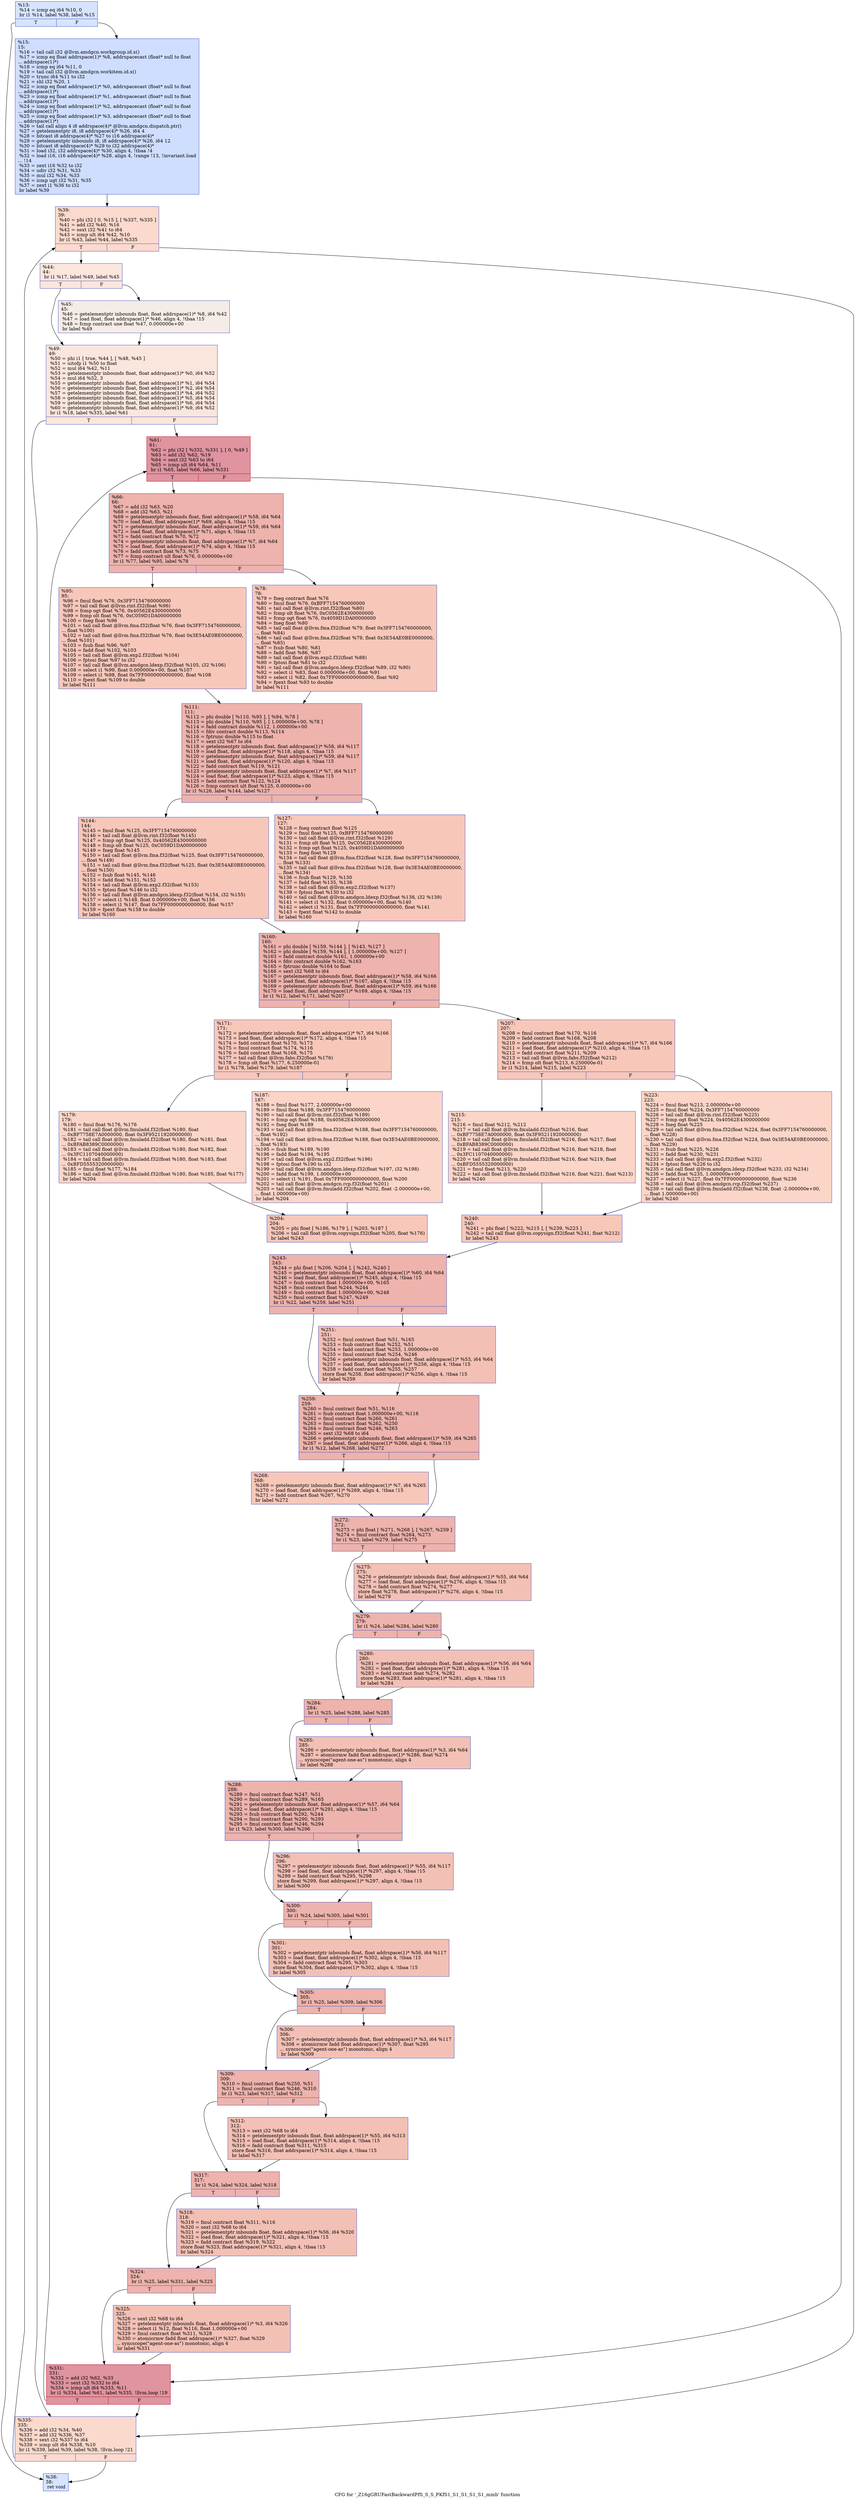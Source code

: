 digraph "CFG for '_Z16gGRUFastBackwardPfS_S_S_PKfS1_S1_S1_S1_S1_mmb' function" {
	label="CFG for '_Z16gGRUFastBackwardPfS_S_S_PKfS1_S1_S1_S1_S1_mmb' function";

	Node0x5a3a9f0 [shape=record,color="#3d50c3ff", style=filled, fillcolor="#a5c3fe70",label="{%13:\l  %14 = icmp eq i64 %10, 0\l  br i1 %14, label %38, label %15\l|{<s0>T|<s1>F}}"];
	Node0x5a3a9f0:s0 -> Node0x5a3a7c0;
	Node0x5a3a9f0:s1 -> Node0x5a3a810;
	Node0x5a3a810 [shape=record,color="#3d50c3ff", style=filled, fillcolor="#93b5fe70",label="{%15:\l15:                                               \l  %16 = tail call i32 @llvm.amdgcn.workgroup.id.x()\l  %17 = icmp eq float addrspace(1)* %8, addrspacecast (float* null to float\l... addrspace(1)*)\l  %18 = icmp eq i64 %11, 0\l  %19 = tail call i32 @llvm.amdgcn.workitem.id.x()\l  %20 = trunc i64 %11 to i32\l  %21 = shl i32 %20, 1\l  %22 = icmp eq float addrspace(1)* %0, addrspacecast (float* null to float\l... addrspace(1)*)\l  %23 = icmp eq float addrspace(1)* %1, addrspacecast (float* null to float\l... addrspace(1)*)\l  %24 = icmp eq float addrspace(1)* %2, addrspacecast (float* null to float\l... addrspace(1)*)\l  %25 = icmp eq float addrspace(1)* %3, addrspacecast (float* null to float\l... addrspace(1)*)\l  %26 = tail call align 4 i8 addrspace(4)* @llvm.amdgcn.dispatch.ptr()\l  %27 = getelementptr i8, i8 addrspace(4)* %26, i64 4\l  %28 = bitcast i8 addrspace(4)* %27 to i16 addrspace(4)*\l  %29 = getelementptr inbounds i8, i8 addrspace(4)* %26, i64 12\l  %30 = bitcast i8 addrspace(4)* %29 to i32 addrspace(4)*\l  %31 = load i32, i32 addrspace(4)* %30, align 4, !tbaa !4\l  %32 = load i16, i16 addrspace(4)* %28, align 4, !range !13, !invariant.load\l... !14\l  %33 = zext i16 %32 to i32\l  %34 = udiv i32 %31, %33\l  %35 = mul i32 %34, %33\l  %36 = icmp ugt i32 %31, %35\l  %37 = zext i1 %36 to i32\l  br label %39\l}"];
	Node0x5a3a810 -> Node0x5a3e5d0;
	Node0x5a3a7c0 [shape=record,color="#3d50c3ff", style=filled, fillcolor="#a5c3fe70",label="{%38:\l38:                                               \l  ret void\l}"];
	Node0x5a3e5d0 [shape=record,color="#3d50c3ff", style=filled, fillcolor="#f7ac8e70",label="{%39:\l39:                                               \l  %40 = phi i32 [ 0, %15 ], [ %337, %335 ]\l  %41 = add i32 %40, %16\l  %42 = sext i32 %41 to i64\l  %43 = icmp ult i64 %42, %10\l  br i1 %43, label %44, label %335\l|{<s0>T|<s1>F}}"];
	Node0x5a3e5d0:s0 -> Node0x5a3e9b0;
	Node0x5a3e5d0:s1 -> Node0x5a3e720;
	Node0x5a3e9b0 [shape=record,color="#3d50c3ff", style=filled, fillcolor="#f3c7b170",label="{%44:\l44:                                               \l  br i1 %17, label %49, label %45\l|{<s0>T|<s1>F}}"];
	Node0x5a3e9b0:s0 -> Node0x5a3eaf0;
	Node0x5a3e9b0:s1 -> Node0x5a3eb40;
	Node0x5a3eb40 [shape=record,color="#3d50c3ff", style=filled, fillcolor="#ead5c970",label="{%45:\l45:                                               \l  %46 = getelementptr inbounds float, float addrspace(1)* %8, i64 %42\l  %47 = load float, float addrspace(1)* %46, align 4, !tbaa !15\l  %48 = fcmp contract une float %47, 0.000000e+00\l  br label %49\l}"];
	Node0x5a3eb40 -> Node0x5a3eaf0;
	Node0x5a3eaf0 [shape=record,color="#3d50c3ff", style=filled, fillcolor="#f3c7b170",label="{%49:\l49:                                               \l  %50 = phi i1 [ true, %44 ], [ %48, %45 ]\l  %51 = uitofp i1 %50 to float\l  %52 = mul i64 %42, %11\l  %53 = getelementptr inbounds float, float addrspace(1)* %0, i64 %52\l  %54 = mul i64 %52, 3\l  %55 = getelementptr inbounds float, float addrspace(1)* %1, i64 %54\l  %56 = getelementptr inbounds float, float addrspace(1)* %2, i64 %54\l  %57 = getelementptr inbounds float, float addrspace(1)* %4, i64 %52\l  %58 = getelementptr inbounds float, float addrspace(1)* %5, i64 %54\l  %59 = getelementptr inbounds float, float addrspace(1)* %6, i64 %54\l  %60 = getelementptr inbounds float, float addrspace(1)* %9, i64 %52\l  br i1 %18, label %335, label %61\l|{<s0>T|<s1>F}}"];
	Node0x5a3eaf0:s0 -> Node0x5a3e720;
	Node0x5a3eaf0:s1 -> Node0x5a400e0;
	Node0x5a400e0 [shape=record,color="#b70d28ff", style=filled, fillcolor="#b70d2870",label="{%61:\l61:                                               \l  %62 = phi i32 [ %332, %331 ], [ 0, %49 ]\l  %63 = add i32 %62, %19\l  %64 = sext i32 %63 to i64\l  %65 = icmp ult i64 %64, %11\l  br i1 %65, label %66, label %331\l|{<s0>T|<s1>F}}"];
	Node0x5a400e0:s0 -> Node0x5a3e2c0;
	Node0x5a400e0:s1 -> Node0x5a40210;
	Node0x5a3e2c0 [shape=record,color="#3d50c3ff", style=filled, fillcolor="#d6524470",label="{%66:\l66:                                               \l  %67 = add i32 %63, %20\l  %68 = add i32 %63, %21\l  %69 = getelementptr inbounds float, float addrspace(1)* %58, i64 %64\l  %70 = load float, float addrspace(1)* %69, align 4, !tbaa !15\l  %71 = getelementptr inbounds float, float addrspace(1)* %59, i64 %64\l  %72 = load float, float addrspace(1)* %71, align 4, !tbaa !15\l  %73 = fadd contract float %70, %72\l  %74 = getelementptr inbounds float, float addrspace(1)* %7, i64 %64\l  %75 = load float, float addrspace(1)* %74, align 4, !tbaa !15\l  %76 = fadd contract float %73, %75\l  %77 = fcmp contract ult float %76, 0.000000e+00\l  br i1 %77, label %95, label %78\l|{<s0>T|<s1>F}}"];
	Node0x5a3e2c0:s0 -> Node0x5a41470;
	Node0x5a3e2c0:s1 -> Node0x5a414c0;
	Node0x5a414c0 [shape=record,color="#3d50c3ff", style=filled, fillcolor="#ec7f6370",label="{%78:\l78:                                               \l  %79 = fneg contract float %76\l  %80 = fmul float %76, 0xBFF7154760000000\l  %81 = tail call float @llvm.rint.f32(float %80)\l  %82 = fcmp olt float %76, 0xC0562E4300000000\l  %83 = fcmp ogt float %76, 0x4059D1DA00000000\l  %84 = fneg float %80\l  %85 = tail call float @llvm.fma.f32(float %79, float 0x3FF7154760000000,\l... float %84)\l  %86 = tail call float @llvm.fma.f32(float %79, float 0x3E54AE0BE0000000,\l... float %85)\l  %87 = fsub float %80, %81\l  %88 = fadd float %86, %87\l  %89 = tail call float @llvm.exp2.f32(float %88)\l  %90 = fptosi float %81 to i32\l  %91 = tail call float @llvm.amdgcn.ldexp.f32(float %89, i32 %90)\l  %92 = select i1 %83, float 0.000000e+00, float %91\l  %93 = select i1 %82, float 0x7FF0000000000000, float %92\l  %94 = fpext float %93 to double\l  br label %111\l}"];
	Node0x5a414c0 -> Node0x5a42730;
	Node0x5a41470 [shape=record,color="#3d50c3ff", style=filled, fillcolor="#ec7f6370",label="{%95:\l95:                                               \l  %96 = fmul float %76, 0x3FF7154760000000\l  %97 = tail call float @llvm.rint.f32(float %96)\l  %98 = fcmp ogt float %76, 0x40562E4300000000\l  %99 = fcmp olt float %76, 0xC059D1DA00000000\l  %100 = fneg float %96\l  %101 = tail call float @llvm.fma.f32(float %76, float 0x3FF7154760000000,\l... float %100)\l  %102 = tail call float @llvm.fma.f32(float %76, float 0x3E54AE0BE0000000,\l... float %101)\l  %103 = fsub float %96, %97\l  %104 = fadd float %102, %103\l  %105 = tail call float @llvm.exp2.f32(float %104)\l  %106 = fptosi float %97 to i32\l  %107 = tail call float @llvm.amdgcn.ldexp.f32(float %105, i32 %106)\l  %108 = select i1 %99, float 0.000000e+00, float %107\l  %109 = select i1 %98, float 0x7FF0000000000000, float %108\l  %110 = fpext float %109 to double\l  br label %111\l}"];
	Node0x5a41470 -> Node0x5a42730;
	Node0x5a42730 [shape=record,color="#3d50c3ff", style=filled, fillcolor="#d6524470",label="{%111:\l111:                                              \l  %112 = phi double [ %110, %95 ], [ %94, %78 ]\l  %113 = phi double [ %110, %95 ], [ 1.000000e+00, %78 ]\l  %114 = fadd contract double %112, 1.000000e+00\l  %115 = fdiv contract double %113, %114\l  %116 = fptrunc double %115 to float\l  %117 = sext i32 %67 to i64\l  %118 = getelementptr inbounds float, float addrspace(1)* %58, i64 %117\l  %119 = load float, float addrspace(1)* %118, align 4, !tbaa !15\l  %120 = getelementptr inbounds float, float addrspace(1)* %59, i64 %117\l  %121 = load float, float addrspace(1)* %120, align 4, !tbaa !15\l  %122 = fadd contract float %119, %121\l  %123 = getelementptr inbounds float, float addrspace(1)* %7, i64 %117\l  %124 = load float, float addrspace(1)* %123, align 4, !tbaa !15\l  %125 = fadd contract float %122, %124\l  %126 = fcmp contract ult float %125, 0.000000e+00\l  br i1 %126, label %144, label %127\l|{<s0>T|<s1>F}}"];
	Node0x5a42730:s0 -> Node0x5a43cd0;
	Node0x5a42730:s1 -> Node0x5a43d20;
	Node0x5a43d20 [shape=record,color="#3d50c3ff", style=filled, fillcolor="#ec7f6370",label="{%127:\l127:                                              \l  %128 = fneg contract float %125\l  %129 = fmul float %125, 0xBFF7154760000000\l  %130 = tail call float @llvm.rint.f32(float %129)\l  %131 = fcmp olt float %125, 0xC0562E4300000000\l  %132 = fcmp ogt float %125, 0x4059D1DA00000000\l  %133 = fneg float %129\l  %134 = tail call float @llvm.fma.f32(float %128, float 0x3FF7154760000000,\l... float %133)\l  %135 = tail call float @llvm.fma.f32(float %128, float 0x3E54AE0BE0000000,\l... float %134)\l  %136 = fsub float %129, %130\l  %137 = fadd float %135, %136\l  %138 = tail call float @llvm.exp2.f32(float %137)\l  %139 = fptosi float %130 to i32\l  %140 = tail call float @llvm.amdgcn.ldexp.f32(float %138, i32 %139)\l  %141 = select i1 %132, float 0.000000e+00, float %140\l  %142 = select i1 %131, float 0x7FF0000000000000, float %141\l  %143 = fpext float %142 to double\l  br label %160\l}"];
	Node0x5a43d20 -> Node0x5a44db0;
	Node0x5a43cd0 [shape=record,color="#3d50c3ff", style=filled, fillcolor="#ec7f6370",label="{%144:\l144:                                              \l  %145 = fmul float %125, 0x3FF7154760000000\l  %146 = tail call float @llvm.rint.f32(float %145)\l  %147 = fcmp ogt float %125, 0x40562E4300000000\l  %148 = fcmp olt float %125, 0xC059D1DA00000000\l  %149 = fneg float %145\l  %150 = tail call float @llvm.fma.f32(float %125, float 0x3FF7154760000000,\l... float %149)\l  %151 = tail call float @llvm.fma.f32(float %125, float 0x3E54AE0BE0000000,\l... float %150)\l  %152 = fsub float %145, %146\l  %153 = fadd float %151, %152\l  %154 = tail call float @llvm.exp2.f32(float %153)\l  %155 = fptosi float %146 to i32\l  %156 = tail call float @llvm.amdgcn.ldexp.f32(float %154, i32 %155)\l  %157 = select i1 %148, float 0.000000e+00, float %156\l  %158 = select i1 %147, float 0x7FF0000000000000, float %157\l  %159 = fpext float %158 to double\l  br label %160\l}"];
	Node0x5a43cd0 -> Node0x5a44db0;
	Node0x5a44db0 [shape=record,color="#3d50c3ff", style=filled, fillcolor="#d6524470",label="{%160:\l160:                                              \l  %161 = phi double [ %159, %144 ], [ %143, %127 ]\l  %162 = phi double [ %159, %144 ], [ 1.000000e+00, %127 ]\l  %163 = fadd contract double %161, 1.000000e+00\l  %164 = fdiv contract double %162, %163\l  %165 = fptrunc double %164 to float\l  %166 = sext i32 %68 to i64\l  %167 = getelementptr inbounds float, float addrspace(1)* %58, i64 %166\l  %168 = load float, float addrspace(1)* %167, align 4, !tbaa !15\l  %169 = getelementptr inbounds float, float addrspace(1)* %59, i64 %166\l  %170 = load float, float addrspace(1)* %169, align 4, !tbaa !15\l  br i1 %12, label %171, label %207\l|{<s0>T|<s1>F}}"];
	Node0x5a44db0:s0 -> Node0x5a45f30;
	Node0x5a44db0:s1 -> Node0x5a45f80;
	Node0x5a45f30 [shape=record,color="#3d50c3ff", style=filled, fillcolor="#ec7f6370",label="{%171:\l171:                                              \l  %172 = getelementptr inbounds float, float addrspace(1)* %7, i64 %166\l  %173 = load float, float addrspace(1)* %172, align 4, !tbaa !15\l  %174 = fadd contract float %170, %173\l  %175 = fmul contract float %174, %116\l  %176 = fadd contract float %168, %175\l  %177 = tail call float @llvm.fabs.f32(float %176)\l  %178 = fcmp olt float %177, 6.250000e-01\l  br i1 %178, label %179, label %187\l|{<s0>T|<s1>F}}"];
	Node0x5a45f30:s0 -> Node0x5a46590;
	Node0x5a45f30:s1 -> Node0x5a46620;
	Node0x5a46590 [shape=record,color="#3d50c3ff", style=filled, fillcolor="#f5a08170",label="{%179:\l179:                                              \l  %180 = fmul float %176, %176\l  %181 = tail call float @llvm.fmuladd.f32(float %180, float\l... 0xBF7758E7A0000000, float 0x3F95211920000000)\l  %182 = tail call float @llvm.fmuladd.f32(float %180, float %181, float\l... 0xBFAB8389C0000000)\l  %183 = tail call float @llvm.fmuladd.f32(float %180, float %182, float\l... 0x3FC1107040000000)\l  %184 = tail call float @llvm.fmuladd.f32(float %180, float %183, float\l... 0xBFD5555320000000)\l  %185 = fmul float %177, %184\l  %186 = tail call float @llvm.fmuladd.f32(float %180, float %185, float %177)\l  br label %204\l}"];
	Node0x5a46590 -> Node0x5a47130;
	Node0x5a46620 [shape=record,color="#3d50c3ff", style=filled, fillcolor="#f5a08170",label="{%187:\l187:                                              \l  %188 = fmul float %177, 2.000000e+00\l  %189 = fmul float %188, 0x3FF7154760000000\l  %190 = tail call float @llvm.rint.f32(float %189)\l  %191 = fcmp ogt float %188, 0x40562E4300000000\l  %192 = fneg float %189\l  %193 = tail call float @llvm.fma.f32(float %188, float 0x3FF7154760000000,\l... float %192)\l  %194 = tail call float @llvm.fma.f32(float %188, float 0x3E54AE0BE0000000,\l... float %193)\l  %195 = fsub float %189, %190\l  %196 = fadd float %194, %195\l  %197 = tail call float @llvm.exp2.f32(float %196)\l  %198 = fptosi float %190 to i32\l  %199 = tail call float @llvm.amdgcn.ldexp.f32(float %197, i32 %198)\l  %200 = fadd float %199, 1.000000e+00\l  %201 = select i1 %191, float 0x7FF0000000000000, float %200\l  %202 = tail call float @llvm.amdgcn.rcp.f32(float %201)\l  %203 = tail call float @llvm.fmuladd.f32(float %202, float -2.000000e+00,\l... float 1.000000e+00)\l  br label %204\l}"];
	Node0x5a46620 -> Node0x5a47130;
	Node0x5a47130 [shape=record,color="#3d50c3ff", style=filled, fillcolor="#ec7f6370",label="{%204:\l204:                                              \l  %205 = phi float [ %186, %179 ], [ %203, %187 ]\l  %206 = tail call float @llvm.copysign.f32(float %205, float %176)\l  br label %243\l}"];
	Node0x5a47130 -> Node0x5a48370;
	Node0x5a45f80 [shape=record,color="#3d50c3ff", style=filled, fillcolor="#ec7f6370",label="{%207:\l207:                                              \l  %208 = fmul contract float %170, %116\l  %209 = fadd contract float %168, %208\l  %210 = getelementptr inbounds float, float addrspace(1)* %7, i64 %166\l  %211 = load float, float addrspace(1)* %210, align 4, !tbaa !15\l  %212 = fadd contract float %211, %209\l  %213 = tail call float @llvm.fabs.f32(float %212)\l  %214 = fcmp olt float %213, 6.250000e-01\l  br i1 %214, label %215, label %223\l|{<s0>T|<s1>F}}"];
	Node0x5a45f80:s0 -> Node0x5a488d0;
	Node0x5a45f80:s1 -> Node0x5a48920;
	Node0x5a488d0 [shape=record,color="#3d50c3ff", style=filled, fillcolor="#f5a08170",label="{%215:\l215:                                              \l  %216 = fmul float %212, %212\l  %217 = tail call float @llvm.fmuladd.f32(float %216, float\l... 0xBF7758E7A0000000, float 0x3F95211920000000)\l  %218 = tail call float @llvm.fmuladd.f32(float %216, float %217, float\l... 0xBFAB8389C0000000)\l  %219 = tail call float @llvm.fmuladd.f32(float %216, float %218, float\l... 0x3FC1107040000000)\l  %220 = tail call float @llvm.fmuladd.f32(float %216, float %219, float\l... 0xBFD5555320000000)\l  %221 = fmul float %213, %220\l  %222 = tail call float @llvm.fmuladd.f32(float %216, float %221, float %213)\l  br label %240\l}"];
	Node0x5a488d0 -> Node0x5a49170;
	Node0x5a48920 [shape=record,color="#3d50c3ff", style=filled, fillcolor="#f5a08170",label="{%223:\l223:                                              \l  %224 = fmul float %213, 2.000000e+00\l  %225 = fmul float %224, 0x3FF7154760000000\l  %226 = tail call float @llvm.rint.f32(float %225)\l  %227 = fcmp ogt float %224, 0x40562E4300000000\l  %228 = fneg float %225\l  %229 = tail call float @llvm.fma.f32(float %224, float 0x3FF7154760000000,\l... float %228)\l  %230 = tail call float @llvm.fma.f32(float %224, float 0x3E54AE0BE0000000,\l... float %229)\l  %231 = fsub float %225, %226\l  %232 = fadd float %230, %231\l  %233 = tail call float @llvm.exp2.f32(float %232)\l  %234 = fptosi float %226 to i32\l  %235 = tail call float @llvm.amdgcn.ldexp.f32(float %233, i32 %234)\l  %236 = fadd float %235, 1.000000e+00\l  %237 = select i1 %227, float 0x7FF0000000000000, float %236\l  %238 = tail call float @llvm.amdgcn.rcp.f32(float %237)\l  %239 = tail call float @llvm.fmuladd.f32(float %238, float -2.000000e+00,\l... float 1.000000e+00)\l  br label %240\l}"];
	Node0x5a48920 -> Node0x5a49170;
	Node0x5a49170 [shape=record,color="#3d50c3ff", style=filled, fillcolor="#ec7f6370",label="{%240:\l240:                                              \l  %241 = phi float [ %222, %215 ], [ %239, %223 ]\l  %242 = tail call float @llvm.copysign.f32(float %241, float %212)\l  br label %243\l}"];
	Node0x5a49170 -> Node0x5a48370;
	Node0x5a48370 [shape=record,color="#3d50c3ff", style=filled, fillcolor="#d6524470",label="{%243:\l243:                                              \l  %244 = phi float [ %206, %204 ], [ %242, %240 ]\l  %245 = getelementptr inbounds float, float addrspace(1)* %60, i64 %64\l  %246 = load float, float addrspace(1)* %245, align 4, !tbaa !15\l  %247 = fsub contract float 1.000000e+00, %165\l  %248 = fmul contract float %244, %244\l  %249 = fsub contract float 1.000000e+00, %248\l  %250 = fmul contract float %247, %249\l  br i1 %22, label %259, label %251\l|{<s0>T|<s1>F}}"];
	Node0x5a48370:s0 -> Node0x5a4a530;
	Node0x5a48370:s1 -> Node0x5a4a580;
	Node0x5a4a580 [shape=record,color="#3d50c3ff", style=filled, fillcolor="#e5705870",label="{%251:\l251:                                              \l  %252 = fmul contract float %51, %165\l  %253 = fsub contract float %252, %51\l  %254 = fadd contract float %253, 1.000000e+00\l  %255 = fmul contract float %254, %246\l  %256 = getelementptr inbounds float, float addrspace(1)* %53, i64 %64\l  %257 = load float, float addrspace(1)* %256, align 4, !tbaa !15\l  %258 = fadd contract float %255, %257\l  store float %258, float addrspace(1)* %256, align 4, !tbaa !15\l  br label %259\l}"];
	Node0x5a4a580 -> Node0x5a4a530;
	Node0x5a4a530 [shape=record,color="#3d50c3ff", style=filled, fillcolor="#d6524470",label="{%259:\l259:                                              \l  %260 = fmul contract float %51, %116\l  %261 = fsub contract float 1.000000e+00, %116\l  %262 = fmul contract float %260, %261\l  %263 = fmul contract float %262, %250\l  %264 = fmul contract float %246, %263\l  %265 = sext i32 %68 to i64\l  %266 = getelementptr inbounds float, float addrspace(1)* %59, i64 %265\l  %267 = load float, float addrspace(1)* %266, align 4, !tbaa !15\l  br i1 %12, label %268, label %272\l|{<s0>T|<s1>F}}"];
	Node0x5a4a530:s0 -> Node0x5a44520;
	Node0x5a4a530:s1 -> Node0x5a44570;
	Node0x5a44520 [shape=record,color="#3d50c3ff", style=filled, fillcolor="#ec7f6370",label="{%268:\l268:                                              \l  %269 = getelementptr inbounds float, float addrspace(1)* %7, i64 %265\l  %270 = load float, float addrspace(1)* %269, align 4, !tbaa !15\l  %271 = fadd contract float %267, %270\l  br label %272\l}"];
	Node0x5a44520 -> Node0x5a44570;
	Node0x5a44570 [shape=record,color="#3d50c3ff", style=filled, fillcolor="#d6524470",label="{%272:\l272:                                              \l  %273 = phi float [ %271, %268 ], [ %267, %259 ]\l  %274 = fmul contract float %264, %273\l  br i1 %23, label %279, label %275\l|{<s0>T|<s1>F}}"];
	Node0x5a44570:s0 -> Node0x5a4bc50;
	Node0x5a44570:s1 -> Node0x5a4bca0;
	Node0x5a4bca0 [shape=record,color="#3d50c3ff", style=filled, fillcolor="#e5705870",label="{%275:\l275:                                              \l  %276 = getelementptr inbounds float, float addrspace(1)* %55, i64 %64\l  %277 = load float, float addrspace(1)* %276, align 4, !tbaa !15\l  %278 = fadd contract float %274, %277\l  store float %278, float addrspace(1)* %276, align 4, !tbaa !15\l  br label %279\l}"];
	Node0x5a4bca0 -> Node0x5a4bc50;
	Node0x5a4bc50 [shape=record,color="#3d50c3ff", style=filled, fillcolor="#d6524470",label="{%279:\l279:                                              \l  br i1 %24, label %284, label %280\l|{<s0>T|<s1>F}}"];
	Node0x5a4bc50:s0 -> Node0x5a4c040;
	Node0x5a4bc50:s1 -> Node0x5a4c090;
	Node0x5a4c090 [shape=record,color="#3d50c3ff", style=filled, fillcolor="#e5705870",label="{%280:\l280:                                              \l  %281 = getelementptr inbounds float, float addrspace(1)* %56, i64 %64\l  %282 = load float, float addrspace(1)* %281, align 4, !tbaa !15\l  %283 = fadd contract float %274, %282\l  store float %283, float addrspace(1)* %281, align 4, !tbaa !15\l  br label %284\l}"];
	Node0x5a4c090 -> Node0x5a4c040;
	Node0x5a4c040 [shape=record,color="#3d50c3ff", style=filled, fillcolor="#d6524470",label="{%284:\l284:                                              \l  br i1 %25, label %288, label %285\l|{<s0>T|<s1>F}}"];
	Node0x5a4c040:s0 -> Node0x5a4c430;
	Node0x5a4c040:s1 -> Node0x5a4c480;
	Node0x5a4c480 [shape=record,color="#3d50c3ff", style=filled, fillcolor="#e5705870",label="{%285:\l285:                                              \l  %286 = getelementptr inbounds float, float addrspace(1)* %3, i64 %64\l  %287 = atomicrmw fadd float addrspace(1)* %286, float %274\l... syncscope(\"agent-one-as\") monotonic, align 4\l  br label %288\l}"];
	Node0x5a4c480 -> Node0x5a4c430;
	Node0x5a4c430 [shape=record,color="#3d50c3ff", style=filled, fillcolor="#d6524470",label="{%288:\l288:                                              \l  %289 = fmul contract float %247, %51\l  %290 = fmul contract float %289, %165\l  %291 = getelementptr inbounds float, float addrspace(1)* %57, i64 %64\l  %292 = load float, float addrspace(1)* %291, align 4, !tbaa !15\l  %293 = fsub contract float %292, %244\l  %294 = fmul contract float %290, %293\l  %295 = fmul contract float %246, %294\l  br i1 %23, label %300, label %296\l|{<s0>T|<s1>F}}"];
	Node0x5a4c430:s0 -> Node0x5a4cb00;
	Node0x5a4c430:s1 -> Node0x5a4cb50;
	Node0x5a4cb50 [shape=record,color="#3d50c3ff", style=filled, fillcolor="#e5705870",label="{%296:\l296:                                              \l  %297 = getelementptr inbounds float, float addrspace(1)* %55, i64 %117\l  %298 = load float, float addrspace(1)* %297, align 4, !tbaa !15\l  %299 = fadd contract float %295, %298\l  store float %299, float addrspace(1)* %297, align 4, !tbaa !15\l  br label %300\l}"];
	Node0x5a4cb50 -> Node0x5a4cb00;
	Node0x5a4cb00 [shape=record,color="#3d50c3ff", style=filled, fillcolor="#d6524470",label="{%300:\l300:                                              \l  br i1 %24, label %305, label %301\l|{<s0>T|<s1>F}}"];
	Node0x5a4cb00:s0 -> Node0x5a4cef0;
	Node0x5a4cb00:s1 -> Node0x5a4cf40;
	Node0x5a4cf40 [shape=record,color="#3d50c3ff", style=filled, fillcolor="#e5705870",label="{%301:\l301:                                              \l  %302 = getelementptr inbounds float, float addrspace(1)* %56, i64 %117\l  %303 = load float, float addrspace(1)* %302, align 4, !tbaa !15\l  %304 = fadd contract float %295, %303\l  store float %304, float addrspace(1)* %302, align 4, !tbaa !15\l  br label %305\l}"];
	Node0x5a4cf40 -> Node0x5a4cef0;
	Node0x5a4cef0 [shape=record,color="#3d50c3ff", style=filled, fillcolor="#d6524470",label="{%305:\l305:                                              \l  br i1 %25, label %309, label %306\l|{<s0>T|<s1>F}}"];
	Node0x5a4cef0:s0 -> Node0x5a4d2e0;
	Node0x5a4cef0:s1 -> Node0x5a4d330;
	Node0x5a4d330 [shape=record,color="#3d50c3ff", style=filled, fillcolor="#e5705870",label="{%306:\l306:                                              \l  %307 = getelementptr inbounds float, float addrspace(1)* %3, i64 %117\l  %308 = atomicrmw fadd float addrspace(1)* %307, float %295\l... syncscope(\"agent-one-as\") monotonic, align 4\l  br label %309\l}"];
	Node0x5a4d330 -> Node0x5a4d2e0;
	Node0x5a4d2e0 [shape=record,color="#3d50c3ff", style=filled, fillcolor="#d6524470",label="{%309:\l309:                                              \l  %310 = fmul contract float %250, %51\l  %311 = fmul contract float %246, %310\l  br i1 %23, label %317, label %312\l|{<s0>T|<s1>F}}"];
	Node0x5a4d2e0:s0 -> Node0x5a4d6f0;
	Node0x5a4d2e0:s1 -> Node0x5a4d740;
	Node0x5a4d740 [shape=record,color="#3d50c3ff", style=filled, fillcolor="#e5705870",label="{%312:\l312:                                              \l  %313 = sext i32 %68 to i64\l  %314 = getelementptr inbounds float, float addrspace(1)* %55, i64 %313\l  %315 = load float, float addrspace(1)* %314, align 4, !tbaa !15\l  %316 = fadd contract float %311, %315\l  store float %316, float addrspace(1)* %314, align 4, !tbaa !15\l  br label %317\l}"];
	Node0x5a4d740 -> Node0x5a4d6f0;
	Node0x5a4d6f0 [shape=record,color="#3d50c3ff", style=filled, fillcolor="#d6524470",label="{%317:\l317:                                              \l  br i1 %24, label %324, label %318\l|{<s0>T|<s1>F}}"];
	Node0x5a4d6f0:s0 -> Node0x5a4db50;
	Node0x5a4d6f0:s1 -> Node0x5a4dba0;
	Node0x5a4dba0 [shape=record,color="#3d50c3ff", style=filled, fillcolor="#e5705870",label="{%318:\l318:                                              \l  %319 = fmul contract float %311, %116\l  %320 = sext i32 %68 to i64\l  %321 = getelementptr inbounds float, float addrspace(1)* %56, i64 %320\l  %322 = load float, float addrspace(1)* %321, align 4, !tbaa !15\l  %323 = fadd contract float %319, %322\l  store float %323, float addrspace(1)* %321, align 4, !tbaa !15\l  br label %324\l}"];
	Node0x5a4dba0 -> Node0x5a4db50;
	Node0x5a4db50 [shape=record,color="#3d50c3ff", style=filled, fillcolor="#d6524470",label="{%324:\l324:                                              \l  br i1 %25, label %331, label %325\l|{<s0>T|<s1>F}}"];
	Node0x5a4db50:s0 -> Node0x5a40210;
	Node0x5a4db50:s1 -> Node0x5a4e040;
	Node0x5a4e040 [shape=record,color="#3d50c3ff", style=filled, fillcolor="#e5705870",label="{%325:\l325:                                              \l  %326 = sext i32 %68 to i64\l  %327 = getelementptr inbounds float, float addrspace(1)* %3, i64 %326\l  %328 = select i1 %12, float %116, float 1.000000e+00\l  %329 = fmul contract float %311, %328\l  %330 = atomicrmw fadd float addrspace(1)* %327, float %329\l... syncscope(\"agent-one-as\") monotonic, align 4\l  br label %331\l}"];
	Node0x5a4e040 -> Node0x5a40210;
	Node0x5a40210 [shape=record,color="#b70d28ff", style=filled, fillcolor="#b70d2870",label="{%331:\l331:                                              \l  %332 = add i32 %62, %33\l  %333 = sext i32 %332 to i64\l  %334 = icmp ult i64 %333, %11\l  br i1 %334, label %61, label %335, !llvm.loop !19\l|{<s0>T|<s1>F}}"];
	Node0x5a40210:s0 -> Node0x5a400e0;
	Node0x5a40210:s1 -> Node0x5a3e720;
	Node0x5a3e720 [shape=record,color="#3d50c3ff", style=filled, fillcolor="#f7ac8e70",label="{%335:\l335:                                              \l  %336 = add i32 %34, %40\l  %337 = add i32 %336, %37\l  %338 = sext i32 %337 to i64\l  %339 = icmp ult i64 %338, %10\l  br i1 %339, label %39, label %38, !llvm.loop !21\l|{<s0>T|<s1>F}}"];
	Node0x5a3e720:s0 -> Node0x5a3e5d0;
	Node0x5a3e720:s1 -> Node0x5a3a7c0;
}

